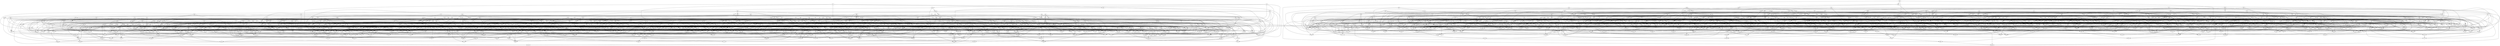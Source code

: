 digraph {
	ncz -> xtn
	ncz -> dcf
	bcn -> tpm
	bcn -> hqs
	nlt -> vqr
	nlt -> gkj
	nlt -> vkq
	nlt -> lsn
	crm -> vvj
	crm -> bsq
	crm -> crn
	crm -> lhj
	gkj -> jqk
	gkj -> kft
	zrh -> qlh
	zrh -> gzs
	zrh -> fvs
	tsx -> vrm
	tsx -> vsc
	tsx -> bjj
	tsx -> dbq
	tsx -> cth
	tsx -> vbm
	tsx -> gmb
	tsx -> cjd
	nck -> xgx
	nck -> pnf
	nck -> fsk
	nck -> ncs
	nck -> lrr
	blp -> cdm
	blp -> tsp
	zzb -> jhd
	kkc -> spp
	qqm -> gjv
	qqm -> zjl
	qqm -> cms
	fnb -> bfm
	kls -> vth
	kls -> hth
	zzm -> vtq
	zzm -> dfc
	hqz -> jqv
	ght -> jpx
	ght -> hcx
	gfr -> vbk
	gfr -> kvr
	fzb -> nhd
	fzb -> zlc
	fzb -> gnj
	pfl -> mgs
	pfl -> kpr
	pfl -> vfl
	pfl -> qpv
	gmj -> cdm
	gmj -> fzq
	gmj -> ftd
	gnv -> qrk
	gnv -> scq
	mvc -> fqn
	mvc -> kls
	mvc -> brj
	mvc -> qrb
	hxt -> lqv
	hxt -> hxb
	hxt -> pvb
	kjd -> szg
	gzs -> jzc
	gzs -> lsr
	rmq -> hhd
	rmq -> hmh
	rmq -> jfd
	vfp -> pqk
	vfp -> ddf
	lmq -> ctn
	lmq -> pjj
	lmq -> fzc
	lmq -> bnm
	lmq -> fcs
	scq -> qvn
	qqr -> zsk
	qqr -> rcf
	qqr -> tdp
	qqr -> kjk
	bpv -> gkj
	bpv -> vpk
	vkg -> znm
	vkg -> xgx
	jqb -> npt
	jqb -> fpk
	jqb -> mcd
	jqb -> vbd
	dnv -> bfm
	dnv -> kdm
	dnv -> mms
	rls -> fvs
	rls -> frp
	rls -> cxn
	zhg -> cls
	zhg -> phl
	cnh -> kxc
	cnh -> gnf
	cnh -> qfs
	xjv -> fnb
	xjv -> kjk
	xjv -> djh
	xjv -> kdm
	sfg -> hzd
	sfg -> hmh
	sfg -> bmk
	fhh -> zmn
	fhh -> mcz
	fhh -> gls
	xkf -> nxd
	xkf -> ppk
	xkf -> gjk
	gnf -> qpg
	ggv -> xph
	ggv -> nkm
	ggv -> tkr
	ggv -> hdf
	ggv -> tsx
	lsv -> lvf
	lsv -> srq
	lsv -> cth
	lsv -> tbg
	flh -> xss
	flh -> pzj
	zbl -> dff
	vpx -> knj
	vpx -> grf
	vqs -> hjb
	vqs -> qnq
	vqs -> lfc
	vqs -> xdf
	kjq -> sgb
	kjq -> mgz
	kjq -> gpb
	kjq -> mpx
	kjq -> vng
	kjq -> hvd
	mdz -> lpl
	mdz -> sxd
	bhh -> jfh
	bhh -> plg
	bhh -> xfd
	bhh -> gvp
	tgj -> cjd
	tgj -> nng
	tgj -> bmq
	khm -> ltj
	hmk -> hcr
	hmk -> rkt
	nts -> tnp
	khh -> xbk
	khh -> lfc
	khh -> gnf
	kss -> lfc
	kss -> bdp
	kss -> vxn
	kss -> lxz
	hkp -> pvb
	hkp -> ckv
	hkp -> xtz
	bdp -> trd
	bdp -> xxc
	qzb -> vjv
	qzb -> nxx
	qzb -> rcd
	qzb -> kjb
	qzb -> dmx
	qdq -> lmx
	qdq -> scq
	qdq -> sdx
	xxx -> cxg
	xxx -> ccb
	xxx -> tpz
	xxx -> zcm
	fvs -> rnf
	fvs -> gmm
	fvs -> fsr
	zhs -> nts
	zhs -> vlx
	xsz -> rhq
	xsz -> bmk
	xsz -> sdv
	czl -> sjf
	xhz -> gcd
	dlz -> lgg
	dlz -> zxh
	dlz -> bhs
	dlz -> hgq
	thc -> ftd
	kxc -> nft
	nds -> bgd
	nds -> grf
	nds -> rmp
	qrb -> mnd
	qrb -> kjq
	mdh -> xmd
	zph -> kvq
	zph -> psj
	zph -> mzx
	zph -> tcv
	lbk -> ndj
	lbk -> qxt
	lbk -> jgz
	lbk -> hzg
	gcz -> bvg
	nzv -> gxh
	nzv -> jhx
	nzv -> njr
	lrn -> nbc
	cgn -> vsm
	cgn -> fzx
	cgn -> std
	sdv -> pjx
	rtq -> zqx
	rtq -> jsq
	sqq -> mkr
	sqq -> xls
	sqq -> hcr
	sqq -> vpx
	sqq -> gzs
	mqk -> blr
	mqk -> mzk
	mqk -> lhq
	jzf -> zgd
	pnf -> sgt
	pnf -> znp
	kll -> sgc
	kll -> cnh
	kll -> gjh
	fnz -> qff
	cqs -> vbz
	cqs -> vrm
	cqs -> hhb
	cqs -> jld
	kgb -> phl
	kgb -> bbx
	zvj -> jfd
	zvj -> vpx
	rdj -> zzm
	rdj -> bkg
	rdj -> frg
	xhg -> nvr
	gcd -> jpb
	gcd -> vrt
	gbg -> tlm
	gbg -> sng
	gbg -> vrt
	msq -> rcx
	msq -> xzg
	msq -> mmv
	msq -> jrr
	hcf -> bkj
	hcf -> vcr
	psz -> zcf
	psz -> mnl
	psz -> jck
	lvq -> dfk
	lvq -> pks
	lvq -> xsr
	lvq -> hsz
	lvq -> tpd
	gpv -> mkt
	gpv -> hjx
	gpv -> nnl
	gpv -> mkv
	gpv -> dtx
	zdr -> lsn
	tbk -> qcg
	tbk -> qxt
	tbk -> lxz
	tbk -> qfg
	ggn -> xsl
	ggn -> dqj
	ggn -> jkd
	bvj -> rkm
	bvj -> dms
	bvj -> cmp
	bvj -> hpq
	bvj -> cnl
	bvj -> rcf
	bqp -> xrr
	bqp -> vsm
	bqp -> hhd
	bqp -> jjz
	bqp -> btf
	bqp -> qcz
	bqp -> bjk
	fmk -> rdq
	fmk -> ddb
	fmk -> gqh
	fmk -> vxt
	fmk -> hqz
	gpg -> mtl
	gpg -> hxb
	gpg -> nmz
	sbh -> sgv
	sbh -> pkq
	sbh -> gfr
	sbh -> hgs
	sbh -> plh
	pht -> ntg
	pht -> tfg
	pht -> lgt
	nqz -> vfz
	nqz -> gqh
	nqz -> dfc
	nqz -> xdz
	bjj -> lss
	bjj -> vjs
	bjj -> xgj
	jhz -> pbr
	jhz -> zlz
	jhz -> sxh
	jhz -> ssb
	dgc -> vxx
	dgc -> vvj
	hdf -> bqh
	hdf -> ddn
	gdh -> rxm
	gdh -> dmh
	gdh -> fqz
	ksl -> tfg
	ksl -> frp
	ksl -> cnl
	ksl -> tks
	hxd -> tgf
	hxd -> nxz
	hxd -> rfj
	dfh -> lnj
	dfh -> hcc
	dfh -> lbx
	dfh -> ttq
	lhp -> ppr
	lhp -> rkt
	lhp -> xhg
	rvm -> tfp
	gvs -> bfr
	gvs -> fzq
	kdm -> plg
	ksp -> smv
	ksp -> tcg
	ksp -> spd
	pxn -> jhv
	pxn -> mhg
	pxn -> gjv
	pxn -> tfm
	sfm -> mfd
	ppt -> jbl
	ppt -> dhs
	mcr -> vrn
	mcr -> nzk
	mcr -> txg
	lpg -> vhp
	lpg -> tpd
	lpg -> vxx
	qsb -> pzc
	qsb -> pcl
	qsb -> ncx
	rcd -> tdr
	vxr -> gbp
	vxr -> pvb
	vxr -> zgc
	vxr -> vdl
	tql -> ngq
	tql -> ppt
	tql -> dbj
	tql -> nfr
	jrr -> khs
	stx -> kvq
	stx -> vjz
	stx -> jvb
	rqm -> khm
	rqm -> vpc
	rqm -> jxg
	rqm -> tvg
	dbq -> ffd
	znd -> mdz
	znd -> fsk
	znd -> sqn
	znd -> lqv
	pfb -> zlk
	pfb -> kqq
	pfb -> vpc
	pfb -> njb
	smp -> vxx
	smp -> dhn
	smp -> pmh
	scv -> tmg
	scv -> sxb
	scv -> ncx
	scv -> fpz
	kxr -> zhf
	kxr -> cdz
	kxr -> gvv
	kxr -> fsk
	kxr -> nxx
	ctd -> cfv
	ctd -> rbf
	vgx -> rpb
	vbq -> ptz
	vbq -> cxv
	vbq -> vqr
	vnf -> phl
	vnf -> nrz
	fck -> hcv
	fck -> rmb
	fck -> hcn
	cdt -> rtv
	cdt -> qnh
	cdt -> lgl
	cdt -> tdp
	cdt -> hxj
	cdt -> kdv
	gqb -> lds
	gqb -> kjn
	gqb -> stm
	gqb -> slx
	bhg -> trd
	bhg -> dzq
	bhg -> glq
	npn -> lmx
	npn -> nfl
	npn -> ngq
	npn -> lxq
	ksh -> qpz
	ksh -> czq
	ksh -> mvr
	ksh -> lsf
	qgm -> khm
	qgm -> mpd
	qgm -> pfd
	qgm -> bqh
	gnp -> bkj
	gxp -> pkh
	gxp -> jst
	gxp -> sbd
	gxp -> gpg
	ffj -> hxx
	ffj -> spp
	ffj -> lgj
	ffj -> lkm
	xzr -> fpj
	xzr -> vbq
	xzr -> crs
	xzr -> kkf
	plh -> ddl
	plh -> fpv
	zsk -> sjf
	zsk -> zvj
	zsk -> slx
	pmv -> czq
	pmv -> zvz
	pmv -> phq
	pmv -> ngp
	lqp -> lrn
	lqp -> qnh
	lqp -> czl
	gqh -> xtn
	gqh -> jhv
	bmk -> nfz
	bmk -> jfh
	tks -> gnp
	tks -> rmq
	dtx -> bfv
	dtx -> jqn
	vgq -> kpr
	cxq -> fpz
	cxq -> pvf
	cxq -> fjp
	cxq -> vth
	fvn -> lbx
	fvn -> zcf
	fvn -> zhd
	zzx -> pnr
	zzx -> szg
	zzx -> jks
	spd -> shp
	spd -> jkf
	rkm -> gcs
	rkm -> sng
	knv -> qnh
	knv -> qth
	knv -> qjm
	knv -> stm
	hfc -> jlv
	nzz -> xxc
	nzz -> rnx
	nxx -> jhv
	rds -> sgt
	rds -> ltr
	rds -> hkx
	rds -> sjj
	rds -> glc
	grf -> fqn
	pmg -> hxd
	pmg -> zrx
	pmg -> gjp
	pmg -> gqz
	vjs -> tdl
	vjs -> stc
	vjs -> hxt
	ngd -> mzg
	ngd -> dqm
	ngd -> fcs
	ngd -> dzb
	jgz -> qbh
	jgz -> nxv
	jgz -> ldh
	jgz -> vjz
	pns -> qgq
	pns -> tpm
	pns -> cgq
	pnr -> hcf
	pnr -> bmx
	pnr -> rpn
	zdp -> vvz
	zdp -> bpv
	zdp -> hgj
	zdp -> nnl
	xmz -> kls
	xmz -> vtd
	xmz -> ztp
	xmz -> zsk
	vdb -> fpj
	vdb -> bgd
	vdb -> qxd
	vdb -> vdg
	ggs -> kvr
	kdn -> hdr
	kdn -> bnr
	kdn -> xth
	sdd -> dbg
	sdd -> ncz
	sdd -> psj
	bkl -> lpl
	vtm -> hkp
	vtm -> bxj
	vtm -> znm
	knd -> rpb
	knd -> xjt
	knd -> hpq
	knd -> nzk
	rhq -> zss
	bcr -> vkf
	bcr -> xdh
	bcr -> jfd
	hxv -> jdc
	hxv -> tfg
	fxp -> tdl
	fxp -> ldh
	fxp -> qrg
	fxp -> mkd
	kfm -> ftd
	kfm -> mkd
	kfm -> qfs
	sch -> ljt
	sch -> txg
	sch -> vkp
	sch -> mkt
	vqr -> fbz
	npr -> bcg
	npr -> sxb
	npr -> qpz
	npr -> jqn
	npr -> khj
	qxp -> vqr
	gds -> sgl
	gds -> bgf
	gds -> zbd
	gds -> dsk
	lrp -> fnb
	lrp -> mzq
	lrp -> xrk
	kjh -> nlh
	fpg -> hvp
	fpg -> bcq
	fpg -> hpx
	mnc -> vtm
	mnc -> fpg
	mnc -> bnj
	mzq -> bgk
	mzq -> njr
	mzq -> qlh
	zss -> xgq
	zss -> pgp
	zss -> jdc
	hsd -> ght
	hsd -> vgh
	ppg -> lsr
	ppg -> xjb
	vdg -> tpd
	kxz -> jdq
	kxz -> vzd
	kxz -> bgg
	kxz -> tdd
	jzq -> zvv
	jzq -> dff
	tdd -> dxv
	tdd -> rrj
	tdd -> fgl
	cmh -> njn
	cmh -> vmb
	prn -> bnm
	fjr -> ltq
	fjr -> zlh
	fjr -> jgv
	fjr -> hvd
	fjr -> cdn
	fjr -> zdr
	mtk -> ngq
	mtk -> ctd
	mtk -> vkc
	mtk -> gvv
	drr -> qjf
	drr -> mmv
	drr -> nbh
	drr -> slg
	drr -> tjz
	bld -> vnm
	bld -> njl
	bld -> dfh
	bld -> gnv
	kqq -> dlp
	kqq -> rxc
	kqq -> mhj
	vlb -> tpd
	vlb -> qdf
	vlb -> mmf
	nvf -> rpl
	nvf -> kgf
	nvf -> fqg
	nvf -> xlf
	ckq -> rqm
	ckq -> nrz
	hvb -> psb
	hvb -> kvq
	slk -> ftd
	slk -> kcc
	lgl -> lzl
	lqq -> lhq
	nmk -> xft
	nmk -> kcc
	nmk -> kxc
	nmk -> pvb
	nmk -> xnl
	ksv -> vlh
	ksv -> jmm
	ksv -> qdf
	ksv -> bzb
	qjh -> grt
	qjh -> ctn
	qjh -> ctd
	qjh -> chm
	ljf -> nqp
	ljf -> fpk
	zlk -> rnx
	zlk -> lfx
	zlk -> bzt
	tdp -> dtf
	khf -> zhj
	khf -> fpv
	kgc -> kch
	kgc -> mrv
	kgc -> qvq
	kgc -> zzb
	vhr -> hqn
	vhr -> lbd
	vhr -> qvm
	ccr -> fjm
	ccr -> xgx
	hcj -> tcv
	hcj -> gjh
	sgt -> lqv
	sdr -> ddf
	sdr -> jbs
	sdr -> nts
	svv -> gvp
	svv -> cml
	svv -> ptz
	jxg -> thb
	jxg -> slk
	fsr -> qpz
	fsr -> fpv
	mvr -> czl
	xpc -> hcn
	xpc -> xhm
	xpc -> crn
	hzs -> qrb
	hzs -> bgf
	hzs -> vsh
	hzs -> bpv
	jfh -> lgt
	grl -> qcg
	grl -> dcl
	zmx -> mtg
	zmx -> rhq
	xcm -> kch
	zhr -> hln
	zhr -> bjc
	zhr -> bfm
	zhr -> btz
	zhr -> hxj
	nqg -> nqj
	nqg -> vqv
	nqg -> dfk
	nqg -> zrx
	xkv -> nlx
	str -> jrr
	str -> kjn
	str -> vfp
	tbb -> trd
	tbb -> gbp
	tbb -> vnf
	xdj -> frm
	xdj -> gmn
	xdj -> gnd
	pjl -> rnx
	pjl -> vgh
	pjl -> qlz
	pks -> kjd
	fqx -> zlc
	fqx -> hcf
	fqx -> gmn
	rhz -> tdb
	gnj -> hdr
	vrn -> mms
	vrn -> bxf
	tpb -> qrk
	tpb -> gnv
	tpb -> lvf
	tpb -> qbh
	mzb -> jfd
	mzb -> hfc
	mzb -> lzl
	zrx -> krs
	xpd -> kgq
	xpd -> vkq
	fnm -> zdp
	fnm -> gzs
	fnm -> kbd
	fnm -> vpj
	fnm -> hjs
	lpb -> zvj
	lpb -> qnh
	lpb -> zcg
	lpb -> mhc
	jrg -> cjp
	jrg -> cdh
	jrg -> glg
	jrg -> pxc
	hcq -> jbf
	hcq -> klk
	hcq -> lsb
	hcq -> hfc
	xqb -> gvv
	xqb -> bht
	xqb -> dzb
	xqb -> mdz
	dzq -> lfq
	dzq -> rbf
	dgv -> trd
	dgv -> pjq
	dgv -> rxc
	lnj -> jvc
	lnj -> kgf
	lnj -> vxn
	gfq -> vbp
	gfq -> fmx
	gfq -> kll
	gfq -> nvp
	dtp -> zgd
	dqd -> bzt
	dqd -> gvs
	dqd -> drq
	dqd -> nft
	gzm -> mfg
	gzm -> sgb
	gzm -> bvg
	gzm -> xcm
	fjq -> ltb
	fjq -> rdj
	fjq -> jqv
	hcb -> lbd
	hcb -> sxh
	hcb -> prs
	hcb -> zlb
	hcb -> ssr
	hcb -> pnq
	hdl -> thk
	hdl -> xdf
	hdl -> vkc
	qpg -> npv
	nlh -> qph
	qvm -> trd
	ddr -> bjk
	ddr -> zvv
	ddr -> vhp
	ddr -> tjj
	tlm -> rvg
	tlm -> vnc
	zmn -> btc
	jgb -> xph
	rpc -> vbs
	rpc -> gcs
	rpc -> hft
	khs -> xtc
	djg -> vkc
	djg -> psj
	djg -> znm
	djg -> zgx
	zlz -> xgx
	zlz -> qcg
	zlz -> bhg
	pnq -> scm
	thf -> gxh
	thf -> rcf
	thf -> vqr
	thf -> cgj
	lfh -> qql
	lfh -> gpb
	lfh -> rhq
	lfh -> lvc
	hsm -> mfh
	hsm -> ntb
	hsm -> mqc
	hsm -> qlh
	szb -> njn
	szb -> ddt
	szb -> ppk
	szb -> ddk
	vgr -> rvg
	vgr -> rbr
	vgr -> zlc
	pjk -> mlb
	brm -> lds
	brm -> hcn
	brm -> zxh
	brm -> ptz
	hzv -> zdr
	hzv -> ddt
	hzv -> rcx
	hzv -> jsq
	zdd -> sdv
	zdd -> kdm
	zdd -> hmh
	qph -> kmd
	qph -> gmb
	qph -> mtl
	qvq -> jmm
	rgn -> mpt
	rgn -> xtj
	rgn -> jbh
	tgb -> dmh
	zfq -> czl
	qmf -> vck
	qmf -> chm
	qmf -> cjd
	pfd -> lzf
	pfd -> ndj
	pfd -> hcx
	xjd -> vdh
	xjd -> tcg
	xjd -> fcv
	xjd -> szc
	xjd -> nfr
	vdl -> kmm
	nss -> bbx
	kgl -> ncz
	kgl -> jkf
	kgl -> jkd
	kgl -> tbz
	kdd -> stm
	kdd -> ztp
	kdd -> xhz
	kdd -> xpd
	kdd -> sqd
	mkv -> bhz
	mkv -> nps
	mkv -> mmf
	pzb -> jzq
	pzb -> cxn
	pzb -> mgl
	pzb -> vng
	plv -> rqk
	plv -> fxj
	plv -> bkg
	plv -> rng
	jdx -> dcl
	jdx -> hqn
	jdx -> fsk
	mrb -> gnx
	mrb -> csb
	mrb -> ctm
	mrb -> trf
	mrb -> bfv
	pkh -> rhr
	pkh -> tsd
	pkh -> hkx
	mzk -> scm
	trm -> vxk
	trm -> mzb
	trm -> ncx
	trm -> xhz
	qmj -> mnc
	qmj -> dvz
	qmj -> dbx
	qmj -> snv
	qmj -> fjb
	xnc -> gjv
	xnc -> hpx
	xnc -> sxv
	lvf -> vck
	hcx -> npv
	xhm -> tpz
	xhm -> kpk
	xhm -> ppr
	xhm -> pmh
	cdz -> bfr
	cdz -> sts
	nvr -> jks
	rfq -> gsh
	rfq -> fvs
	rfq -> jgv
	qxj -> jgm
	qxj -> zhg
	qxj -> zbc
	qxj -> drq
	bdb -> pjk
	bdb -> lch
	bdb -> rrs
	fmh -> rnx
	vzd -> ctn
	vzd -> zjk
	mhj -> zbn
	cdn -> hln
	cdn -> hft
	xfk -> xfn
	xfk -> rbq
	xfk -> phq
	xfk -> zzq
	hqm -> vsm
	zxh -> vjg
	zxh -> vfp
	jkd -> sxd
	drh -> kch
	drh -> cgt
	drh -> cgj
	drh -> ddf
	drh -> npt
	tjz -> kdv
	tjz -> frm
	pxk -> vqr
	pxk -> hhd
	pxk -> phq
	qdj -> lxz
	qdj -> fzq
	qdj -> tgh
	qdj -> qnq
	zgj -> jqg
	zgj -> vkc
	zgj -> mxd
	zsh -> bnr
	xgv -> nxz
	xgv -> gjk
	xgv -> vkf
	prp -> frj
	prp -> dxv
	prp -> kmm
	hck -> jtn
	hck -> mgr
	hck -> csr
	hck -> dgk
	vcv -> vzf
	vcv -> nfz
	vcv -> ccf
	hvp -> qsc
	hvp -> sjx
	hvp -> qfg
	qth -> hxx
	bqk -> tpm
	bqk -> smk
	bqk -> knf
	bqk -> lkm
	lkb -> msp
	lkb -> vgr
	lkb -> mpx
	lkb -> xct
	lkb -> vqv
	ngp -> str
	cxn -> ntg
	cxn -> gmn
	cxn -> bgk
	vmb -> kzm
	vmb -> gmm
	vmb -> bkj
	vjt -> lbk
	vjt -> qjj
	vjt -> htg
	vjt -> lpl
	vjt -> jck
	hxk -> jnj
	hxk -> std
	hxk -> sjs
	hxk -> pzc
	hxk -> mrv
	dnx -> rng
	dnx -> hxb
	dnx -> gph
	vrq -> dqz
	vrq -> hhm
	xsn -> dzn
	lch -> stc
	lch -> vjv
	bjk -> gsh
	mhb -> sfg
	mhb -> xlb
	mhb -> xpd
	mhb -> nzk
	qrx -> frj
	qrx -> rlz
	qrx -> ltj
	pdz -> vkg
	pdz -> tdr
	pdz -> qmf
	jlv -> szg
	jlv -> rcx
	jlv -> qql
	dmh -> kpr
	hnc -> qxt
	htn -> sdr
	htn -> pgd
	htn -> bzb
	htn -> bfv
	ngq -> qlz
	thz -> vpc
	thz -> chv
	pnl -> ghl
	pnl -> bld
	mcd -> ctk
	mcd -> cnl
	vpj -> xzg
	vpj -> tjc
	vpj -> cgn
	vpj -> flh
	nnc -> qnp
	nnc -> kzz
	nnc -> rsr
	nnc -> xjf
	zrt -> qsc
	zrt -> cgq
	cmb -> dgt
	cmb -> szh
	cmb -> ppg
	cmb -> npt
	cmb -> dgc
	zvv -> lgl
	jzz -> sjs
	jzz -> cnl
	jzz -> ptd
	jzz -> flh
	nxb -> qbh
	nxb -> rkb
	nxb -> xmd
	nxb -> nsd
	vqj -> dcf
	vqj -> zbc
	vqj -> vxm
	vqj -> lph
	vqj -> kzr
	zsd -> lgg
	qjf -> nhd
	qjf -> zsd
	qjf -> plg
	clz -> bmx
	clz -> kkc
	clz -> qxd
	clz -> gcs
	clz -> zzb
	dzb -> cnt
	mhg -> nrf
	mhg -> prk
	pzp -> txg
	pzp -> xnf
	pzp -> xkv
	jqg -> tsd
	srr -> cgq
	srr -> qpg
	mht -> zbd
	mht -> hgs
	ndj -> bfr
	kjb -> thk
	jbl -> rfb
	jbl -> zhf
	srs -> dgk
	srs -> bfr
	srs -> hsd
	psb -> gpq
	sdx -> knf
	sdx -> ltr
	sdx -> bpd
	tsq -> mhb
	tsq -> gmm
	tsq -> zfc
	tsq -> mmf
	jjz -> rmb
	vdk -> dnf
	vdk -> qqn
	vdk -> knh
	vdk -> dgt
	jbh -> jck
	jbh -> qbh
	kch -> lds
	dlp -> njb
	dlp -> gqn
	dlp -> qsc
	hcv -> zqx
	hcv -> tjc
	pgx -> qcp
	pgx -> dnf
	pgx -> bmx
	pgx -> zqx
	qrg -> zjk
	cfj -> xtj
	spx -> kdm
	spx -> ztm
	spx -> jsp
	spx -> qsl
	zkf -> zsf
	zkf -> tfk
	zkf -> xns
	kzz -> jhd
	kzz -> vcr
	hjj -> nqp
	hjj -> pcl
	hjj -> gnp
	cfs -> rqk
	cfs -> gpg
	cfs -> lvz
	cfs -> ghl
	cfs -> pjj
	pgd -> tss
	pgd -> slx
	fgd -> snk
	fgd -> qxd
	fgd -> kjd
	fgd -> mht
	bmj -> hsg
	bmj -> tbb
	bmj -> hcj
	mpr -> pxx
	mpr -> jgh
	mpr -> jgb
	mpr -> mnl
	mpr -> lvz
	tqk -> hln
	tqk -> hjs
	tqk -> pkq
	tqk -> ptd
	nqm -> rst
	nqm -> xts
	nqm -> cnt
	nqm -> tvg
	pkq -> xnf
	kzj -> hbs
	kzj -> mdz
	kzj -> kjh
	xsr -> xrr
	xsr -> bmx
	tdb -> xtm
	lzs -> tzd
	lzs -> nqz
	lzs -> lzf
	lzs -> qff
	hjb -> kpr
	hjb -> lqq
	xjc -> znb
	xjc -> bsq
	xjc -> njn
	xjc -> zkd
	xjc -> fzb
	xjc -> hvd
	szp -> fjm
	szp -> cjl
	szp -> tkf
	szp -> vvc
	sqz -> tvc
	sqz -> nsd
	sqz -> jcv
	tjh -> ngd
	tjh -> vsc
	tjh -> bdp
	tjh -> xxc
	tjh -> mpt
	bqh -> tgh
	sgb -> dsk
	jbf -> mbh
	jbf -> lrn
	jbf -> hln
	vtq -> jmn
	vtq -> gfc
	vtq -> gpq
	hxj -> gdq
	hxj -> kdv
	cnc -> kjb
	cnc -> nqz
	cnc -> zgj
	cnc -> bkl
	cnc -> ffd
	cnc -> jgb
	lfx -> lkd
	dts -> qnq
	dts -> cls
	dts -> jpx
	lph -> lqx
	lph -> cfj
	lph -> pqd
	lph -> khm
	lph -> jqv
	gbb -> psz
	gbb -> fml
	gbb -> nss
	gbb -> xkn
	gbb -> nxb
	cfc -> xcx
	cfc -> njb
	knh -> lhj
	knh -> rmp
	knh -> ssv
	ftm -> ckq
	ftm -> lmq
	ftm -> qfl
	ftm -> fqz
	ftm -> gqn
	lhj -> zsq
	lhj -> bxf
	fkd -> qfb
	fkd -> fdv
	fkd -> bjk
	fkd -> sjs
	rst -> svf
	rst -> jgh
	rst -> jtn
	rst -> jgb
	sxm -> cls
	sxm -> jqg
	sxm -> chm
	smz -> vbk
	smz -> frp
	smz -> kdj
	smz -> ntg
	csr -> dzp
	dvq -> xts
	dvq -> qfg
	dvq -> cdz
	dvq -> vgq
	dvq -> mzx
	tvx -> tdp
	tvx -> gcz
	fdk -> lgp
	fdk -> kft
	fdk -> rtv
	fdk -> gcd
	gzj -> lbd
	nrc -> rhz
	nrc -> kdm
	nrc -> bnr
	bnj -> qsq
	bnj -> cfh
	bnj -> hxt
	bnj -> qsc
	bnj -> sjk
	vkp -> ncx
	vkp -> hnm
	vkp -> cgt
	vkp -> xsr
	smk -> jpx
	smk -> nfl
	smk -> vdl
	fzc -> xdf
	fzc -> vnm
	fzc -> gxj
	hlv -> nmz
	hlv -> tld
	hlv -> fdq
	hlv -> vbr
	hlv -> qqs
	jmg -> tss
	jmg -> mjg
	jmg -> tjz
	jmg -> cfm
	ljt -> prq
	ljt -> xfl
	ljt -> nps
	ljt -> vlh
	mcz -> tfp
	mcz -> fmh
	pzk -> hdl
	pzk -> znd
	pzk -> thc
	pzk -> lkm
	qlh -> mtd
	rfm -> fmt
	rfm -> pqg
	rfm -> smp
	xgj -> cdm
	xgj -> rlz
	bmq -> rxc
	bmq -> dks
	xmd -> cms
	nxv -> dmh
	nxv -> rbs
	nxv -> grl
	bhs -> nqp
	vrd -> nxd
	vrd -> lpb
	vrd -> str
	vrd -> kdv
	thx -> gxh
	thx -> fdv
	thx -> xtm
	thx -> xth
	sjs -> lgt
	zlh -> jrf
	zlh -> mfg
	zlh -> msp
	qgz -> dxm
	qgz -> znb
	qgz -> lsb
	qgz -> qpz
	mmz -> nqz
	mmz -> pjl
	mmz -> xnc
	mmz -> ltr
	rgl -> cmp
	rgl -> gnj
	rgl -> xkv
	rgl -> pjx
	rgl -> vsq
	vpk -> lgt
	srq -> bbq
	srq -> cfv
	slg -> hqm
	slg -> tpz
	slg -> ccb
	zhd -> sxd
	zhd -> xsn
	zhd -> mgv
	gsq -> mfg
	gsq -> hjs
	rbs -> sjx
	sjb -> sxh
	jmn -> dcl
	nrz -> stc
	jld -> xsn
	jld -> hqs
	jld -> lkm
	lfq -> znp
	lfq -> qfg
	zdl -> cjl
	zdl -> jzv
	zdl -> fnz
	zdl -> tbb
	zdl -> zjk
	gnx -> mgz
	gnx -> trn
	gnx -> tgl
	jjl -> nvr
	jjl -> nbc
	jjl -> spp
	nsc -> rmp
	nsc -> hft
	nsc -> hcv
	nsc -> sgl
	jkm -> qsq
	jkm -> prk
	nmz -> thb
	hcc -> tgh
	jdc -> zmj
	jdc -> crn
	jdc -> rnf
	mhc -> qvq
	mhc -> dxm
	mhc -> gtf
	gzp -> vck
	gzp -> dtp
	gzp -> jkf
	gzp -> rdg
	hsz -> dgc
	hsz -> mtd
	ppr -> lgj
	ppr -> lds
	ppr -> btz
	kfr -> pqk
	ddl -> hdr
	ddl -> fbz
	mdn -> rrj
	mdn -> kgr
	mdn -> jvc
	mdn -> rtp
	klk -> crs
	klk -> znz
	vsc -> nhg
	vsc -> vgh
	crj -> ctn
	crj -> srs
	crj -> xtn
	krs -> zvj
	krs -> vng
	krs -> szs
	bpd -> dbg
	bpd -> fcs
	bpd -> mgr
	vch -> fmh
	vch -> fqz
	vch -> mlb
	vch -> lvd
	ccf -> jnj
	kgr -> nng
	kgr -> dzh
	kgr -> sgt
	lmv -> ggs
	lmv -> pmh
	lmv -> shd
	lmv -> sgl
	kmx -> qpc
	fvr -> pnf
	fvr -> zhf
	fvr -> njl
	fvr -> jkm
	pqz -> vvc
	pqz -> jjg
	pqz -> sxm
	nfr -> kvz
	bbr -> cnl
	bbr -> xrs
	bbr -> lgh
	bbr -> xjb
	jtd -> lhq
	jtd -> ksp
	jtd -> gdh
	jtd -> hnc
	xlb -> jdc
	xlb -> xkf
	xlb -> tdp
	xlb -> mcd
	kmm -> pjq
	nqj -> xzc
	nqj -> hlq
	jsp -> hxv
	jsp -> tgf
	jsp -> kdj
	vfz -> bpd
	vfz -> qsq
	psj -> clm
	tjj -> ptd
	pzc -> ppg
	pzc -> tfk
	pzc -> cpc
	ljj -> zkb
	ljj -> vpk
	ljj -> xhm
	ljj -> fmt
	ljj -> zss
	cng -> bxd
	rdg -> jxg
	rdg -> tkr
	rdg -> sts
	fxg -> vlx
	fxg -> sgv
	tbp -> hgq
	tbp -> vsh
	tbp -> gvg
	tbp -> hmk
	tbp -> lzl
	bzl -> fnz
	bzl -> fnc
	bzl -> fvk
	bzl -> kzr
	dln -> rvt
	dln -> bcq
	dln -> hkr
	dln -> cjl
	zkb -> mfh
	zkb -> kdv
	zkb -> qth
	nbd -> vrm
	nbd -> tcv
	tbz -> gjv
	tbz -> hqn
	tbz -> lkd
	ptz -> rmp
	rfb -> svf
	scm -> rrn
	tlg -> kcc
	qfs -> mgv
	qfs -> lqv
	qpv -> hbs
	dgn -> gjk
	dgn -> jqn
	dgn -> cxv
	dgn -> lgp
	dgn -> kqz
	hjz -> qcz
	hjz -> rkm
	hjz -> hdz
	hjz -> ntg
	hjz -> hlq
	trn -> jnj
	trn -> vhp
	vng -> lgp
	vng -> klk
	vng -> qth
	nxs -> mvr
	nxs -> rfq
	nxs -> tlm
	nxs -> pgp
	nxs -> fkc
	hzh -> zhs
	hzh -> xnf
	cbf -> xsz
	cbf -> nrc
	cbf -> szs
	cbf -> fsj
	hqs -> jvj
	hqs -> cng
	hqs -> mkd
	hqs -> lfx
	xnl -> vdq
	xnl -> hsg
	rng -> hrx
	rng -> xcx
	rng -> xdz
	rng -> fxj
	jmv -> bzb
	jmv -> bjc
	jmv -> pxk
	qdf -> lgl
	glg -> cth
	glg -> jpx
	glg -> dzq
	hqk -> qdm
	hqk -> rcd
	hqk -> bkg
	hqk -> qph
	qtl -> dtf
	qtl -> xtc
	qtl -> zhj
	zsb -> kjd
	zsb -> jpb
	zsb -> pqk
	jzj -> rxm
	jzj -> zrt
	jzj -> tlg
	jbs -> grf
	jbs -> zsh
	jbs -> fhl
	pbp -> xhv
	pbp -> cxn
	pbp -> snx
	pbp -> xcm
	xfl -> lgh
	xfl -> fpj
	xfl -> tvx
	bcp -> mgq
	bcp -> bxd
	pcs -> ddn
	pcs -> prk
	pcs -> qcg
	pcs -> lmx
	nlx -> tdp
	mpx -> dff
	jvc -> lvf
	jvc -> xbk
	jvc -> pfd
	xfq -> vkx
	xfq -> tfq
	xct -> zss
	xct -> ffj
	xct -> jmv
	czq -> bkj
	msh -> jvj
	msh -> xdf
	msh -> dsf
	msh -> csr
	rvt -> tht
	rvt -> btc
	rvt -> dxk
	fgh -> bgk
	fgh -> gnx
	fgh -> pnt
	std -> dff
	std -> xjb
	jgm -> jbl
	jgm -> bcq
	rsr -> plg
	kft -> mfh
	rvg -> pzp
	rvg -> nhd
	rvg -> rtv
	hpq -> nfz
	lvd -> bvt
	lvd -> jzj
	gls -> hkx
	xbm -> nfz
	xbm -> jhx
	tht -> kmm
	tht -> rrn
	fkc -> zbd
	fkc -> fpk
	fkc -> dsk
	jhx -> tnp
	jhx -> nlx
	htx -> ndj
	htx -> cfc
	htx -> jfz
	htx -> jhv
	qcz -> rpn
	qcz -> vjg
	vvg -> pnx
	vvg -> fsj
	vvg -> fmt
	vvg -> jks
	vvg -> bgk
	rcr -> njq
	rcr -> hnm
	rcr -> dnj
	rcr -> rsr
	zbn -> zbq
	rsz -> zvv
	rsz -> kft
	rsz -> hxv
	rsz -> mnd
	bhz -> brj
	bhz -> dnf
	prs -> hpl
	prs -> vfl
	prs -> tlh
	prs -> fvn
	rfj -> xhv
	rfj -> bjc
	rfj -> xns
	tfm -> mpt
	tfm -> csr
	mmf -> nbc
	mmf -> bnr
	ctm -> vnh
	ctm -> svv
	ctm -> nbh
	khd -> vgq
	khd -> chr
	khd -> nhz
	khd -> vgz
	njq -> djh
	njq -> rzt
	qbj -> stx
	fjb -> jjg
	fjb -> bjg
	fjb -> tgb
	fjb -> jdx
	rbq -> szg
	btf -> kmx
	vbr -> nfr
	vbr -> hkr
	vbr -> kmd
	hzg -> hdf
	hzg -> pjj
	hzg -> fvj
	hzg -> jfz
	hzg -> dks
	tqd -> dkz
	tqd -> gfr
	tqd -> smt
	tqd -> fgd
	hpx -> vxt
	hpx -> snv
	dsf -> xsn
	dsf -> kvq
	dsf -> rvt
	xts -> vgz
	fnc -> dks
	fnc -> mhj
	qvn -> thz
	qvn -> nhg
	qvn -> ngq
	jpx -> vkx
	tnp -> mkt
	dvf -> pzj
	dvf -> fsr
	dvf -> vjg
	dvf -> xls
	zmg -> tsd
	zmg -> mgr
	zmg -> mhg
	zmg -> qvn
	rqk -> lpl
	tlp -> pqg
	tlp -> smp
	tlp -> hjx
	tlp -> dsk
	tlp -> hdz
	phc -> nlx
	phc -> hzd
	phc -> vbq
	phc -> xcm
	cfq -> pxx
	cfq -> psj
	cfq -> prk
	cfq -> fzq
	gcs -> cmp
	nvx -> prk
	nvx -> xdz
	gfc -> bnm
	vbm -> zbn
	vbm -> dhs
	vbm -> thz
	vbm -> kvp
	bbb -> stx
	bbb -> kcc
	bbb -> frg
	brp -> pzc
	brp -> sqd
	brp -> zss
	brp -> tjj
	fxj -> gmb
	fxj -> xph
	fxj -> tgh
	ddt -> mfd
	ddt -> spp
	qtt -> grf
	qtt -> zrx
	qtt -> xgv
	qtt -> mkr
	xft -> psj
	xft -> jcv
	xft -> sgc
	mzx -> shp
	mzx -> thk
	hmg -> kfx
	hmg -> nps
	hmg -> ffj
	xxd -> xbk
	xxd -> dks
	xxd -> hbs
	znb -> sgb
	nfl -> pjq
	nnh -> xpc
	nnh -> zcm
	nnh -> pqg
	nnh -> nvr
	zpt -> rxd
	zpt -> lgl
	zpt -> mms
	zpt -> gnj
	zpt -> zhs
	frh -> jhv
	frh -> mvd
	frh -> qdq
	frh -> lxq
	gtz -> frg
	gtz -> vfq
	gtz -> rdj
	gtz -> lmx
	mzg -> nss
	mzg -> mnl
	khj -> zqx
	khj -> stm
	pxc -> qrk
	pxc -> vbr
	pxc -> jzv
	shj -> prn
	shj -> mhj
	shj -> vrm
	shj -> ndj
	hvd -> tqk
	zbq -> xxc
	plt -> tgb
	plt -> qlz
	plt -> hqz
	plt -> dbg
	plt -> rbf
	lmz -> jgz
	lmz -> psb
	lmz -> ftd
	lmz -> bkl
	qnt -> btz
	qnt -> cmh
	qnt -> cfm
	qnt -> jbs
	mpd -> mkh
	mpd -> gxj
	frb -> bkn
	frb -> lmz
	frb -> jfz
	frb -> dvm
	cpc -> hjs
	rcf -> kjk
	vsr -> rpb
	vsr -> crn
	vsr -> mjg
	vsr -> szs
	njb -> hsg
	xdz -> lqq
	pxb -> ncz
	pxb -> grt
	pxb -> gjh
	pxb -> bht
	nlc -> gpb
	nlc -> hzh
	nlc -> lsr
	nlc -> grf
	nlc -> lpg
	hpl -> sts
	qfg -> ltb
	dhz -> kgb
	dhz -> qff
	dhz -> mlb
	dnj -> frm
	dnj -> lsn
	dnj -> jfh
	snx -> bkd
	snx -> tfk
	mkh -> dbj
	mkh -> rkb
	mkh -> vgh
	mkh -> cps
	qjj -> qvm
	qjj -> xxd
	qjj -> blr
	jcv -> chv
	jcv -> xtj
	jcv -> bbx
	jcv -> vgz
	pgp -> zbl
	kbd -> zsf
	kbd -> bth
	kbd -> vjg
	zlb -> blp
	zlb -> mvv
	zlb -> tlg
	hrx -> zbq
	hrx -> phl
	rdq -> dts
	zfv -> qpc
	zfv -> xgq
	zfv -> xzp
	zfv -> vbk
	zfv -> vcv
	cgt -> gcz
	cgt -> ctk
	cgt -> tvx
	jhd -> gpb
	tss -> pqg
	rhr -> nft
	rhr -> fnc
	csc -> glq
	nhd -> rbr
	snl -> kvr
	snl -> kzz
	snl -> mbh
	snl -> ppk
	dgz -> xth
	dgz -> cxn
	dgz -> qvq
	dgz -> njq
	ztp -> sjf
	ztp -> kpk
	hhm -> zbq
	hhm -> rxm
	fvj -> jzf
	fvj -> fpp
	ppp -> knv
	ppp -> zkd
	ppp -> qsb
	ftx -> khj
	ftx -> tks
	ftx -> nqp
	jqv -> glq
	gjh -> rlf
	gjh -> gld
	xdh -> plg
	xdh -> njr
	csd -> jmm
	csd -> bfm
	csd -> zsb
	csd -> sjs
	csd -> fms
	xfn -> hcn
	xfn -> htc
	xfn -> zzb
	xfn -> sqd
	bbv -> vlx
	bbv -> tjj
	bbv -> qcz
	bbv -> pht
	cdh -> thc
	cdh -> qfl
	qgq -> kmm
	qgq -> cgq
	qgq -> sjx
	pld -> hjj
	pld -> hth
	pld -> kfr
	pld -> zmx
	dmd -> pks
	dmd -> fxg
	dmd -> xnf
	dmd -> zsh
	mtp -> jvj
	mtp -> mdh
	mtp -> grl
	hxb -> snp
	fdq -> bbq
	fdq -> qfs
	fdq -> flb
	lkn -> shd
	lkn -> kjn
	lkn -> smz
	lkn -> sfm
	fnh -> xcm
	fnh -> vnc
	fnh -> hlq
	fnh -> xzp
	hkr -> fvk
	hkr -> cms
	srj -> drh
	srj -> pgd
	srj -> ggs
	srj -> kdv
	tvm -> fnz
	tvm -> sjb
	tvm -> qnx
	tvm -> znm
	tkf -> cls
	tkf -> tdr
	zzq -> hdz
	zzq -> rbq
	zzq -> hmh
	zzq -> fqn
	xzc -> szh
	xzc -> xtc
	xzc -> vcr
	cfh -> mkh
	cfh -> rxc
	cfh -> xfq
	xtz -> mcp
	xtz -> gnf
	xtz -> jtn
	chf -> vzd
	chf -> gls
	chf -> lqx
	chf -> qnx
	chf -> csz
	xdf -> kkm
	qrs -> vxt
	xnv -> lbd
	xnv -> zmn
	xnv -> ddb
	xnv -> qbh
	hbs -> sjb
	hbs -> lfx
	knj -> rpn
	rkt -> xtc
	xns -> khf
	dbs -> mvd
	dbs -> hqz
	dbs -> dgf
	dbs -> nkm
	dbs -> thc
	dkz -> ctk
	dvg -> mzk
	dvg -> ccr
	dvg -> ppt
	jst -> ldh
	jst -> dhs
	jst -> bht
	jst -> pjk
	hqp -> tjg
	hqp -> drq
	hqp -> bdb
	hqp -> zgx
	pjc -> mzk
	pjc -> pjk
	hvx -> sst
	hvx -> jzq
	hvx -> shd
	hvx -> pzj
	hvx -> mgz
	txg -> jgv
	txg -> vkq
	txg -> jrr
	vsh -> nnq
	vqk -> lxq
	vqk -> dxv
	vqk -> hnc
	vqk -> hpl
	nxd -> zlc
	nxd -> nqj
	nxd -> qfb
	bgg -> dxv
	bgg -> kjb
	bgg -> hct
	hgj -> bmx
	hgj -> fxg
	sbc -> zhs
	sbc -> qpc
	sbc -> jzc
	sbc -> vgx
	fqz -> nlh
	fqz -> tcg
	tnj -> qdm
	tnj -> bcp
	tnj -> bbx
	tnj -> bqh
	xzg -> hxx
	xzg -> mpx
	mbh -> rpb
	mbh -> szh
	tjr -> cmp
	tjr -> czl
	tjr -> kfr
	tjr -> mtd
	rmb -> fhl
	rmb -> nqp
	rmb -> rzt
	ppk -> hmk
	ppk -> xkv
	hnd -> zzx
	hnd -> xdj
	hnd -> dsk
	hnd -> ppp
	sng -> khs
	vkc -> kvp
	mhv -> ldh
	mhv -> bkg
	mhv -> flb
	gjx -> pjc
	gjx -> nrf
	gjx -> gxj
	gjx -> hct
	gjx -> mgs
	bkd -> lsn
	bkd -> dgt
	bkd -> lld
	bkd -> djh
	fjv -> bvg
	fjv -> bsq
	pnm -> bkl
	pnm -> dvg
	pnm -> npv
	pnm -> jtn
	pnm -> kzj
	gvb -> gvv
	gvb -> jmn
	gvb -> tlg
	gvb -> nng
	gvb -> mxd
	ktm -> fck
	ktm -> cnl
	ktm -> xhv
	hdk -> vkq
	hdk -> nnm
	hdk -> kzz
	hdk -> zsd
	ddn -> vxt
	kgf -> mzg
	kgf -> hct
	cms -> stc
	vzf -> zsq
	gmq -> xjt
	gmq -> ptz
	gmq -> cxq
	gmq -> jpb
	pqj -> bzf
	pqj -> skg
	pqj -> zjl
	pqj -> tdd
	pqj -> qrs
	pqj -> tfp
	hsc -> tqk
	hsc -> zhj
	hsc -> knj
	bst -> sjb
	bst -> dfc
	bst -> chr
	bst -> jvb
	bst -> qbj
	vxn -> jqg
	jck -> fgl
	csb -> nxt
	csb -> mrv
	csb -> hmg
	csb -> bsq
	trf -> zsd
	trf -> fbz
	nvp -> mtl
	nvp -> mgv
	nvp -> snv
	vzn -> gcs
	vzn -> szs
	vzn -> kjn
	brj -> pqg
	brj -> hth
	zgx -> nsd
	kfb -> qrl
	kfb -> hct
	kfb -> ttr
	kfb -> dzp
	jqk -> gxh
	jqk -> rkt
	rrv -> xts
	rrv -> rpl
	rrv -> zmn
	rrv -> czz
	rrv -> mgs
	rrv -> ggn
	sqd -> dxq
	vgs -> xpz
	vgs -> xjb
	vgs -> psb
	qfl -> nfr
	qfl -> lss
	vbd -> tdb
	vbd -> cfm
	vbd -> lhj
	vbd -> fsj
	rlp -> plh
	rlp -> zcg
	rlp -> xss
	sqn -> vkx
	sqn -> qlz
	sqn -> btc
	pvh -> zbl
	pvh -> fms
	pvh -> hgq
	tmg -> pgp
	tmg -> zhr
	tmg -> mgz
	tmg -> tnl
	tmg -> rtq
	xss -> mkt
	zrd -> dhm
	zrd -> jzf
	zrd -> vgq
	hjx -> mmv
	lgg -> jmm
	lgg -> kvr
	tlh -> srr
	tlh -> qfg
	tlh -> gnv
	xth -> nvr
	xth -> zbl
	kfx -> rtv
	kfx -> hdr
	pjm -> vhk
	pjm -> qnq
	pjm -> dbg
	pjm -> gph
	xtm -> kmx
	fdv -> fpk
	fgl -> npv
	vvd -> qzd
	vvd -> nds
	vvd -> jsq
	vvd -> vrn
	gjk -> ngr
	tnl -> btz
	tnl -> tfg
	tnl -> lgg
	dhn -> lgj
	szc -> dzn
	szc -> mgq
	fjp -> qqn
	fjp -> qxp
	fjp -> lrp
	fjp -> cmh
	ckv -> chv
	ckv -> grh
	jfd -> xss
	skg -> cmg
	skg -> mkd
	skg -> fnc
	pkm -> pvh
	pkm -> rsz
	pkm -> vpk
	pkm -> kgq
	gnl -> jjg
	gnl -> dzq
	gnl -> scq
	gnl -> kss
	cmg -> qqs
	dvz -> nvx
	dvz -> fjq
	dvz -> fmx
	lsq -> kkc
	lsq -> qjf
	lsq -> jjz
	tpm -> bxd
	jfj -> mnl
	jfj -> fvj
	jfj -> tkr
	jfj -> vjv
	tfp -> kmd
	grt -> nrz
	grt -> ssr
	gfz -> rbq
	gfz -> vrt
	gfz -> lrn
	gfz -> fdv
	fsf -> jrf
	fsf -> vsm
	htg -> zbq
	vfq -> ggn
	vfq -> nrf
	vfq -> bmq
	xrs -> mjg
	xrs -> nbc
	xrs -> lgj
	xrs -> nqp
	xrs -> tfk
	xrk -> kqz
	gph -> nbd
	gph -> zgx
	gph -> ltj
	jzv -> lqq
	jzv -> ght
	qjm -> rhz
	qjm -> kfr
	cjp -> rzq
	cjp -> dzh
	cjp -> kfm
	gsj -> zrd
	gsj -> nbd
	gsj -> vrq
	gsj -> cnh
	xcl -> tbp
	xcl -> qjm
	xcl -> pht
	xcl -> zmx
	jvb -> tkr
	jvb -> cfj
	nlp -> dfh
	nlp -> frj
	nlp -> crj
	nlp -> tsd
	skn -> blr
	skn -> nzz
	skn -> lxz
	skn -> gvs
	vqv -> lpv
	vqv -> zcm
	hhb -> ndj
	hhb -> dmx
	qqf -> cfc
	qqf -> mtp
	qqf -> rrj
	vbz -> hkx
	vbz -> xsl
	vbz -> dzp
	tfq -> dtp
	tfq -> grh
	tfq -> nmz
	tfq -> jbh
	tbg -> pnq
	tbg -> mss
	tbg -> tsp
	kqf -> lrn
	kqf -> kkf
	kqf -> sfm
	kqf -> ltq
	rzq -> bnm
	rzq -> ght
	rzq -> qqs
	fhl -> bfv
	fhl -> rhz
	hpd -> hqs
	hpd -> mkh
	hpd -> sxv
	hpd -> qpv
	ljb -> hpl
	ljb -> plt
	ljb -> prn
	gqn -> jkf
	chm -> dbg
	gjd -> jjl
	gjd -> njn
	gjd -> fpk
	gjd -> zdr
	ljl -> mlb
	ljl -> qbj
	ljl -> bqh
	ljl -> btc
	ljl -> xhg
	flb -> kkm
	zlc -> ddk
	zlc -> sgl
	mcp -> rcd
	cgj -> jhx
	cgj -> fpk
	cgj -> zsf
	fqg -> spd
	fqg -> tvg
	fqg -> gmj
	msz -> csr
	msz -> jpx
	msz -> mdh
	msz -> fcs
	czr -> tdl
	czr -> mgv
	czr -> ndt
	mts -> ttq
	mts -> ccr
	mts -> cgq
	mts -> hnc
	mts -> btc
	gnd -> ccf
	gnd -> ngp
	gnd -> bjc
	dqj -> gpq
	dqj -> vdl
	dqj -> rfb
	dqj -> ddb
	nps -> shg
	qsq -> kvz
	fml -> tzp
	fml -> sjk
	fml -> chv
	kjk -> crs
	xjf -> nnq
	xjf -> kkc
	xjf -> lds
	jfz -> snv
	jfz -> bcn
	ncs -> zzm
	ncs -> nzz
	ncs -> csz
	ncs -> szc
	gld -> grl
	gld -> xgj
	gld -> nss
	hmr -> fgl
	hmr -> ngd
	hmr -> bbb
	hmr -> pjq
	hmr -> zgc
	hmr -> sxv
	pnt -> trn
	pnt -> mcd
	czz -> rbf
	czz -> srq
	czz -> lqg
	stm -> kdv
	pvf -> phq
	pvf -> mkt
	mls -> kfx
	mls -> shd
	mls -> mcr
	mls -> snx
	lzf -> ltj
	lzf -> mkd
	lvc -> cdn
	lvc -> vqr
	lvc -> ftx
	lvc -> hgs
	glv -> kkf
	glv -> fpz
	glv -> gsh
	glv -> kpk
	glv -> szj
	glv -> qnp
	glv -> djh
	bkn -> zgc
	bkn -> lkd
	bkn -> mpd
	qzd -> szh
	qzd -> ltq
	nfh -> dcl
	nfh -> hjb
	nfh -> gpq
	nfh -> sxh
	nfh -> czr
	sjj -> nfl
	sjj -> lfq
	sjj -> kxc
	fcv -> dzn
	fcv -> lqq
	fcv -> ncs
	vlt -> pgc
	vlt -> xls
	vlt -> rjf
	vlt -> vlb
	vlt -> pxr
	vlt -> ltq
	zfc -> smz
	zfc -> frm
	zfc -> bxf
	smt -> tpz
	smt -> fgh
	smt -> cxg
	smt -> msp
	mcc -> thk
	mcc -> pnl
	mcc -> sjx
	nxt -> nxz
	bxj -> kvp
	bxj -> zhf
	bxj -> gzj
	qdm -> rpr
	qdm -> dmx
	vbs -> dfk
	vbs -> njr
	lld -> sdv
	lld -> lsb
	lld -> fjv
	pxr -> sdv
	pxr -> kmx
	pxr -> zsh
	dhm -> btc
	dhm -> rvm
	lgx -> bfm
	lgx -> btf
	lgx -> xss
	lgx -> dnj
	nnt -> fzq
	nnt -> mcz
	nnt -> tfp
	tvc -> lqx
	tvc -> ltr
	tvc -> hqn
	qff -> vvc
	cnt -> trd
	cnt -> cjb
	qqn -> vvz
	qqn -> gmn
	szj -> hsc
	szj -> hfc
	zgc -> vkx
	zgc -> lqx
	cps -> ghl
	cps -> jmn
	cps -> thc
	zcf -> nxx
	zcf -> zbn
	bgd -> sgv
	bgd -> rpn
	qcp -> tdp
	qcp -> pks
	rpx -> vvd
	rpx -> jlv
	rpx -> khs
	rpx -> hgj
	rpx -> gjk
	hft -> bzb
	hft -> vtd
	jgh -> ngq
	dqz -> cjb
	dqz -> ttq
	pcl -> vvj
	pcl -> gtf
	pcl -> xtm
	gpb -> zsq
	vjv -> thb
	mvd -> dbq
	mvd -> kkm
	mrv -> pfc
	mrv -> zmj
	xfr -> pmh
	xfr -> qpc
	xfr -> jpb
	xfr -> szj
	ddk -> qfb
	ddk -> rzt
	lxq -> xpz
	vlh -> xgq
	vlh -> mfh
	lfc -> xcx
	lfc -> xnv
	dcf -> xpz
	dcf -> vtq
	cxv -> kdv
	lrr -> vvc
	lrr -> tfq
	lrr -> sjk
	lrr -> pjc
	pnx -> pgc
	pnx -> vtd
	pnx -> zkf
	pnx -> bhs
	ccp -> nlx
	ccp -> dxm
	ccp -> fjv
	ccp -> csd
	pqd -> zbc
	pqd -> xtn
	fpj -> lrn
	fpj -> xdh
	fmt -> qfb
	kzr -> bbq
	kzr -> mvv
	hdh -> dzb
	hdh -> vxt
	hdh -> rlz
	hdh -> fmh
	qnx -> rfb
	dlq -> rbs
	dlq -> tgb
	dlq -> lch
	dlq -> tvg
	qql -> nts
	qql -> tnp
	bcq -> lkm
	njr -> lsr
	kth -> mtg
	kth -> ktx
	kth -> lpv
	kth -> sfm
	cml -> snd
	cml -> xrk
	bjg -> cmg
	bjg -> pjj
	nvn -> qgz
	nvn -> nzv
	nvn -> nxt
	nvn -> vhp
	nvn -> kch
	xkn -> gbp
	xkn -> xnr
	dfk -> sjm
	mkr -> xrk
	mkr -> vnc
	mkr -> fkd
	mkr -> rkt
	mkr -> qxz
	mxd -> xbk
	mxd -> lxq
	vdc -> cjb
	vdc -> fdq
	vdc -> pxb
	vdc -> ngd
	gtf -> zfq
	gtf -> hpq
	gtf -> zbv
	smv -> sxv
	bzf -> vck
	bzf -> rnx
	ccb -> krs
	cjd -> kgb
	gmm -> vvz
	xlf -> smv
	xlf -> ncz
	snd -> zhj
	snd -> zsq
	snd -> xth
	snp -> glq
	snp -> ftd
	gzk -> zjk
	gzk -> zbc
	gzk -> rdq
	ntb -> ngp
	ntb -> rtq
	ntb -> drr
	ntb -> jqk
	vpn -> rrs
	vpn -> ngq
	vpn -> tjg
	vpn -> tdr
	rrs -> mtp
	rrs -> rrn
	rrs -> qrs
	tzd -> cng
	tzd -> dhm
	tzd -> sbd
	xph -> jvj
	xph -> lkd
	msp -> ccf
	msp -> fnb
	lzp -> gbg
	lzp -> hgs
	lzp -> gcd
	lzp -> vgx
	fpl -> vng
	fpl -> vzf
	fpl -> lqp
	fpl -> rlp
	sqx -> grt
	sqx -> rrj
	sqx -> ckv
	sqx -> ljb
	qsl -> mht
	qsl -> gsq
	qsl -> lzl
	qsl -> mms
	slx -> vcr
	fmx -> gvv
	sxb -> mvr
	sxb -> nxz
	sxb -> kqz
	sxb -> mmv
	sxb -> gmn
	lgp -> pvf
	fzq -> vkx
	ktx -> jhd
	ktx -> sjf
	ktx -> kpk
	ktx -> hhd
	cth -> tht
	tcg -> cls
	lqg -> qrl
	lqg -> stc
	lqg -> hxt
	dxq -> npt
	dxq -> xhg
	dxq -> mjg
	dms -> xjt
	dms -> kzz
	dms -> tjz
	snk -> rnf
	snk -> xjt
	nbh -> ccb
	nbh -> xbm
	qxz -> fms
	qxz -> vvz
	qxz -> pxk
	vbp -> fvk
	vbp -> kvp
	vbp -> knf
	rhs -> fsr
	rhs -> ddk
	rhs -> xbm
	rhs -> lsq
	ddf -> rnf
	gvg -> ptd
	rpr -> sjk
	rpr -> xsl
	rpr -> flb
	fvx -> rdq
	fvx -> bzf
	fvx -> gmb
	fvx -> nxx
	fvx -> hnc
	fvx -> kxr
	vsq -> rsr
	vsq -> ztp
	vsq -> bxf
	bvt -> shp
	bvt -> vjs
	dmx -> ffd
	dmx -> cfv
	dmx -> clm
	kds -> kmm
	kds -> qqf
	kds -> kkm
	jpb -> rxd
	fpz -> cpc
	qkd -> dzh
	qkd -> psb
	qkd -> hsd
	qkd -> hbs
	qkd -> nvx
	mss -> nsd
	mss -> ckq
	mss -> gzj
	mss -> pqz
	mss -> tkf
	mss -> vgs
	hsg -> ldh
	bzt -> gbp
	mzv -> fvj
	mzv -> vrq
	mzv -> qrx
	mzv -> rlf
	nng -> kkm
	zjl -> ndt
	zjl -> clm
	zjl -> sdd
	mbr -> qcg
	mbr -> cps
	mbr -> ltb
	bjz -> rkb
	bjz -> prp
	bjz -> hhb
	bjz -> mhv
	bjz -> ctd
	mnn -> rhr
	mnn -> srr
	mnn -> mqk
	mnn -> xcx
	pbr -> qrk
	pbr -> gxp
	pbr -> vnm
	pbr -> dhz
	pbr -> kjh
	pbr -> dgv
	dvm -> qrg
	dvm -> rvm
	dvm -> mtl
	dvm -> bdp
	tjg -> mxd
	tjg -> xkn
	tjg -> nlh
	tjg -> zgd
	hnm -> nnq
	sxr -> kjn
	sxr -> hcn
	sxr -> pks
	sxr -> zbv
	tfb -> kds
	tfb -> ssr
	tfb -> mzx
	tfb -> qvm
	gqz -> ngp
	gqz -> znz
	gqz -> hnm
	sgc -> trd
	sgc -> nft
	sgc -> bbq
	clm -> dzp
	gst -> sxb
	gst -> hcr
	gst -> gcd
	gst -> hxx
	qnp -> dtx
	qnp -> zkb
	dbx -> fmx
	dbx -> pdz
	dbx -> dnx
	qqs -> dks
	hqn -> lhq
	vnx -> vxx
	vnx -> lsn
	vnx -> vdg
	vnx -> hzh
	jrf -> ncx
	jrf -> kqz
	jrf -> rpb
	lss -> blr
	htc -> zdd
	htc -> shg
	htc -> pjx
	nnm -> cxg
	nnm -> nnq
	nnm -> djh
	ndt -> thk
	ndt -> csc
	rkb -> dmh
	rkb -> dfc
	mtg -> btf
	zsp -> vnh
	zsp -> ddk
	zsp -> dgt
	zsp -> hgq
	rpl -> pns
	rpl -> zhf
	vnh -> zfq
	vnh -> dgc
	nfn -> tbz
	nfn -> dlp
	nfn -> qnx
	nfn -> lkm
	bgf -> tss
	bgf -> mtg
	bgf -> vgx
	chr -> xdf
	chr -> blp
	ztm -> nxt
	ztm -> lmv
	ztm -> pvh
	ztm -> zrh
	tjc -> qpc
	fpp -> ddn
	prz -> nqj
	prz -> xjt
	prz -> pjx
	prz -> kdn
	sst -> gcz
	sst -> hqm
	hhv -> tss
	hhv -> mfd
	hhv -> pkq
	hhv -> pzj
	hhv -> fms
	zkd -> zzx
	zkd -> dnj
	ttq -> ltj
	ssr -> cjb
	lzd -> hcj
	lzd -> vhk
	lzd -> jkd
	lzd -> xlf
	lzd -> prn
	rtp -> qnx
	rtp -> vpc
	rtp -> nbd
	rtp -> dzh
	rtp -> ttr
	vxm -> vxn
	vxm -> dtp
	vxm -> vvc
	gvp -> vhp
	gvp -> fpk
	pfc -> vtd
	pfc -> fqx
	mnd -> dkz
	dxt -> hth
	dxt -> rtv
	dxt -> bvg
	dxt -> rfm
	dxt -> sgv
	dxt -> gnp
	dxt -> bhz
	mfm -> snk
	mfm -> gcs
	mfm -> pnt
	mfm -> tjc
	mfm -> qxp
	mfm -> stm
	rlf -> rbs
	rlf -> znp
	kxt -> qgq
	kxt -> hqs
	kxt -> htg
	kxt -> lmx
	fzx -> qjf
	fzx -> dnv
	fzx -> cpc
	zcm -> rzt
	vdh -> hcx
	vdh -> rvm
	vdh -> fpp
	vdh -> nfd
	zxn -> ljf
	zxn -> jks
	zxn -> zdr
	zxn -> hsm
	fsh -> mpt
	fsh -> vhr
	fsh -> bcp
	fsh -> stx
	cjl -> mdh
	cjl -> bdp
	vfl -> cfj
	vfl -> csc
	fnf -> lsn
	fnf -> vvd
	fnf -> vdg
	fnf -> rxd
	hlt -> hhm
	hlt -> ckv
	hlt -> bjg
	hlt -> njl
	hlt -> nvp
	mvv -> stc
	mvv -> ltb
	mvv -> cnt
	nfd -> qrl
	nfd -> xmd
	hdz -> rcx
	hdz -> khs
	gdq -> pxk
	gdq -> vth
	vlx -> vqr
	mgq -> tdl
	mgq -> vjz
	mgq -> bcn
	nhg -> kkm
	srn -> kfx
	srn -> jgv
	srn -> dlz
	srn -> vzn
	srn -> kdm
	jmm -> fbz
	xzp -> sjs
	xzp -> mtd
	dfc -> mcp
	jhn -> grt
	jhn -> dzn
	jhn -> gls
	jhn -> snp
	kkf -> rxd
	nfb -> rpc
	nfb -> cml
	nfb -> mnd
	nfb -> xbm
	nfb -> hmh
	pmj -> pqd
	pmj -> bmj
	pmj -> xfq
	pmj -> kvz
	fsj -> shg
	hhc -> mzq
	hhc -> sst
	hhc -> cxg
	hhc -> xpd
	jzc -> phq
	lpc -> pgc
	lpc -> zvj
	lpc -> rls
	lpc -> bhs
	rxn -> tkr
	rxn -> sqz
	rxn -> tlg
	rxn -> jkm
	bcg -> xnf
	bcg -> pfc
	bcg -> xdh
	prq -> trf
	prq -> hqm
	prq -> ktm
	qxd -> ngr
	qxd -> ddl
	fcl -> gfc
	fcl -> lqx
	fcl -> lvd
	fcl -> svf
	tld -> pnl
	tld -> fvk
	tld -> pnq
	kzm -> mfg
	kzm -> dxm
	glc -> mlb
	glc -> zhg
	glc -> mkd
	hjh -> ncs
	hjh -> hvb
	hjh -> hjb
	hjh -> jgm
	zcg -> knj
	zcg -> xhz
	zcg -> lhp
	zcg -> kzm
	sbd -> tvg
	sbd -> thb
	mgl -> hsz
	mgl -> mfd
	mgl -> pqk
	dgk -> rrn
	dgk -> spd
	ttr -> prk
	ttr -> tvg
	znp -> dbq
	mgs -> smv
	mgs -> qxt
	kjn -> qzd
	kjn -> sng
	kjn -> cfm
	xpz -> kvz
	cfv -> vnm
	cfv -> rlz
	hcr -> zfq
	tsp -> gzj
	tsp -> lhq
	hdd -> qcp
	hdd -> knv
	hdd -> jsq
	hdd -> djh
	hdd -> dhn
	hdd -> bnr
	pxx -> rgn
	pxx -> dqz
	xnr -> lss
	xnr -> vnf
	xnr -> bzt
	dqm -> vkg
	dqm -> xph
	tvn -> qvm
	tvn -> nfd
	tvn -> ckv
	zbd -> hmh
	mqc -> vvz
	mqc -> vvj
	mqc -> tdb
	dbj -> sts
	rbr -> znz
	rbr -> rtq
	zvz -> fpv
	zvz -> bcr
	zvz -> ljf
	lmx -> csc
	xsl -> dhs
	xsl -> hrx
	xsl -> cng
	nkg -> dbj
	nkg -> vfz
	nkg -> jjg
	nkg -> lnj
	nkg -> qbj
	ddp -> xtj
	ddp -> slk
	ddp -> nng
	ddp -> hvb
	vdq -> prk
	vdq -> fpp
	vdq -> kjh
	vxq -> vsh
	vxq -> ccf
	vxq -> rlp
	vxq -> kzm
	tgt -> nzk
	tgt -> vbs
	tgt -> gsq
	tgt -> jhd
	tgt -> pzj
	vxk -> gvg
	vxk -> xns
	vxk -> nfz
	nhz -> fhh
	nhz -> qrl
	nhz -> bnm
	bth -> bjc
	bth -> cpc
	bth -> mtd
	rjf -> jqn
	rjf -> xrr
	rjf -> dnf
	rjf -> ggs
	nsk -> xrr
	nsk -> frp
	nsk -> ctk
	nsk -> lzl
	hfm -> gvg
	hfm -> jzz
	hfm -> csd
	hfm -> knd
	zmj -> khf
	zmj -> lds
	tcv -> tgh
	tgf -> xhv
	tgf -> fpz
	ssb -> scm
	ssb -> dqm
	ssb -> khh
	ngr -> jmm
	ngr -> dtf
	ghl -> hcc
	nnl -> pqk
	nnl -> ssv
	bfp -> qxp
	bfp -> vvj
	bfp -> vth
	bfp -> hjx
	gxj -> nrf
	pvb -> frg
	fjm -> qqs
	rpd -> ffd
	rpd -> cmg
	rpd -> npv
	rpd -> shp
	rpd -> jqg
	jtn -> cms
	lsf -> pjx
	lsf -> jnj
	lsf -> zcm
	zjf -> dvm
	zjf -> frj
	zjf -> trd
	zjf -> mcc
	zjf -> gzk
	gjp -> bnr
	gjp -> znz
	gjp -> rtq
	txl -> sts
	txl -> mgr
	txl -> qqm
	txl -> szp
	svf -> qpg
	sjm -> hlq
	sjm -> lsb
	jdq -> qrs
	jdq -> vbp
	jdq -> jgh
	jdq -> xnl
	tpd -> fqn
	tpd -> cxv
	qcf -> szs
	qcf -> jjz
	qcf -> lpc
	qcf -> lgh
	nkm -> sts
	nkm -> cjd
	njl -> zrt
	rrj -> tdr
	rrj -> thk
	rrj -> bht
	bqg -> dhz
	bqg -> tgj
	bqg -> ndt
	bqg -> bvt
	bqg -> cdh
	xkr -> qxj
	xkr -> bzf
	xkr -> gqn
	xkr -> gdh
	gsh -> dtf
	gsh -> crs
	gsh -> qdf
	qfz -> tfm
	qfz -> qrg
	qfz -> rxm
	qfz -> zgc
	vkf -> gfr
	vkf -> lgh
	vkf -> tfk
	jkf -> bxd
	ssv -> vnc
	ssv -> sjm
	qmd -> znb
	qmd -> gpb
	qmd -> gdq
	qmd -> fsf
	xhv -> xjb
	tgl -> khs
	tgl -> kqz
	tgl -> zsf
	vbk -> czq
	lpv -> fjv
	lpv -> shg
	vhk -> pvb
	vhk -> hcc
	kdj -> fpv
	kdj -> gpb
	tzp -> htg
	tzp -> jkm
	tzp -> mbr
	bdj -> tnp
	bdj -> lld
	bdj -> qtl
	bdj -> dkz
	bdj -> zsq
	bdj -> xls
	csz -> sxd
	csz -> vjz
	cmx -> cdm
	cmx -> nnt
	cmx -> lzd
	cmx -> qmf
	htb -> snp
	htb -> qpv
	htb -> zlk
	htb -> rqk
	htb -> knf
	lvz -> gfc
	lvz -> grh
	xfd -> dhn
	xfd -> pgc
	xfd -> fdv
	xfd -> hdr
	dgf -> tvn
	dgf -> jzf
	dgf -> nss
	ddb -> fjm
	lbx -> gzj
	lbx -> kmd
	dxk -> vgz
	dxk -> mcp
	dxk -> gqn
	dxk -> zgd
	dxk -> lhq
	drq -> nhg
	vrt -> grf
	lkm -> grh
	zbv -> vsh
	zbv -> vnc
	xgq -> kfx
	xgq -> jzc
	kgq -> vzf
	kgq -> zbl
	hzd -> fsf
	hzd -> bmx
}